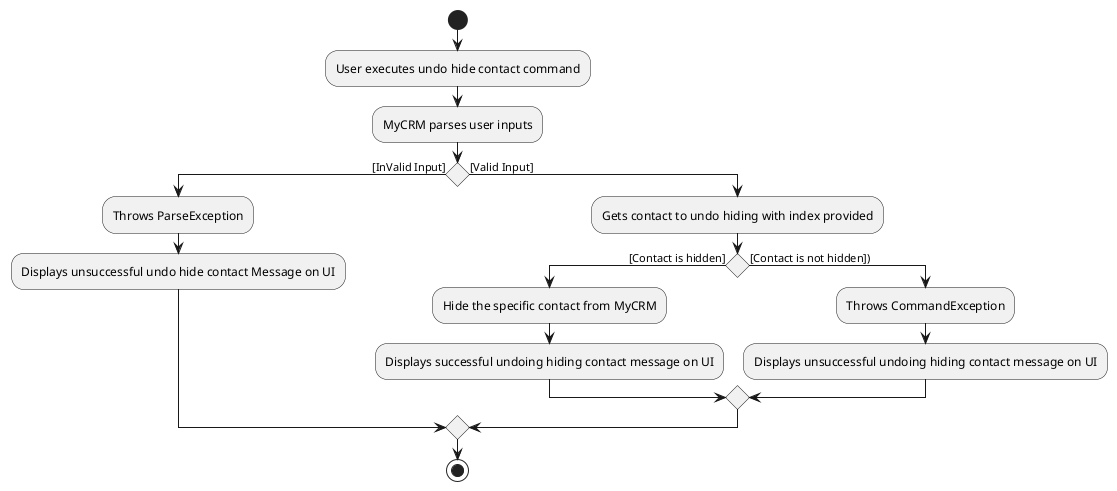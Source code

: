 @startuml
start
:User executes undo hide contact command;
:MyCRM parses user inputs;
if () then ([InValid Input])
    :Throws ParseException;
    :Displays unsuccessful undo hide contact Message on UI;
else ([Valid Input])
:Gets contact to undo hiding with index provided;
if () then ([Contact is hidden])
:Hide the specific contact from MyCRM;
:Displays successful undoing hiding contact message on UI;
else ([Contact is not hidden]))
:Throws CommandException;
:Displays unsuccessful undoing hiding contact message on UI;
endif
endif
stop
@enduml
